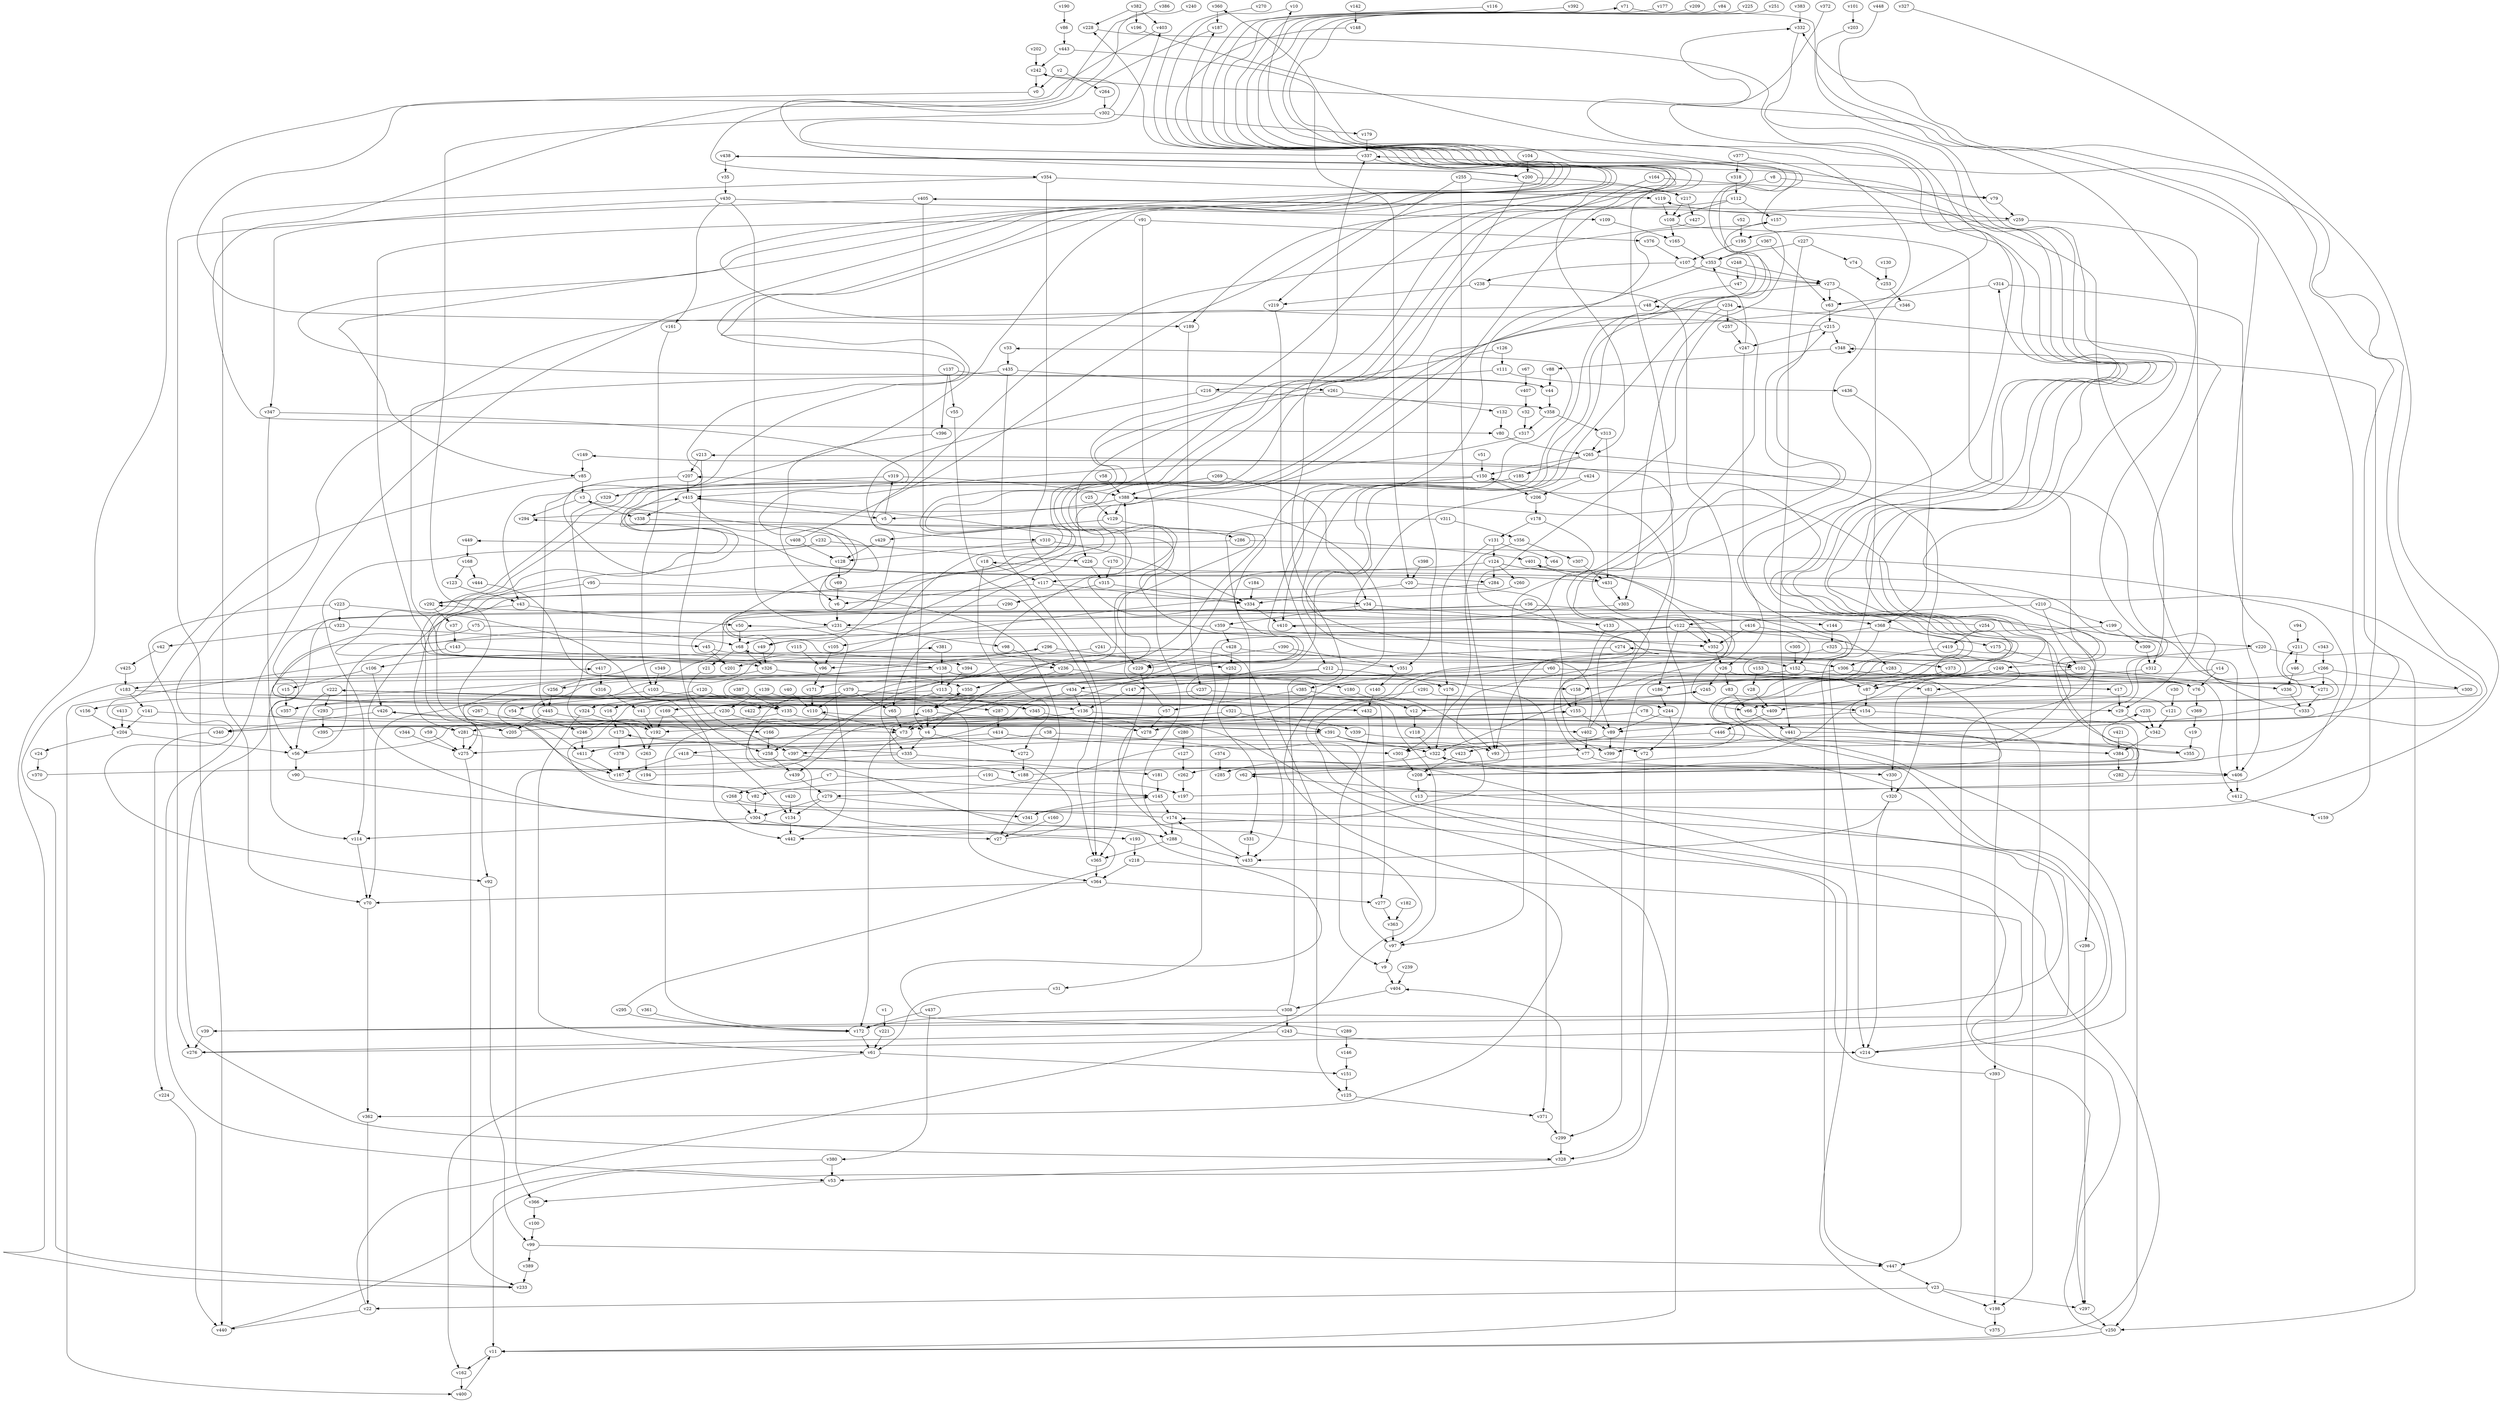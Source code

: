 // Benchmark game 664 - 450 vertices
// time_bound: 113
// targets: v262
digraph G {
    v0 [name="v0", player=0];
    v1 [name="v1", player=1];
    v2 [name="v2", player=0];
    v3 [name="v3", player=0];
    v4 [name="v4", player=0];
    v5 [name="v5", player=1];
    v6 [name="v6", player=1];
    v7 [name="v7", player=1];
    v8 [name="v8", player=1];
    v9 [name="v9", player=1];
    v10 [name="v10", player=0];
    v11 [name="v11", player=1];
    v12 [name="v12", player=1];
    v13 [name="v13", player=1];
    v14 [name="v14", player=0];
    v15 [name="v15", player=0];
    v16 [name="v16", player=1];
    v17 [name="v17", player=0];
    v18 [name="v18", player=0];
    v19 [name="v19", player=1];
    v20 [name="v20", player=0];
    v21 [name="v21", player=0];
    v22 [name="v22", player=1];
    v23 [name="v23", player=1];
    v24 [name="v24", player=1];
    v25 [name="v25", player=1];
    v26 [name="v26", player=0];
    v27 [name="v27", player=0];
    v28 [name="v28", player=1];
    v29 [name="v29", player=0];
    v30 [name="v30", player=0];
    v31 [name="v31", player=0];
    v32 [name="v32", player=1];
    v33 [name="v33", player=0];
    v34 [name="v34", player=1];
    v35 [name="v35", player=1];
    v36 [name="v36", player=1];
    v37 [name="v37", player=0];
    v38 [name="v38", player=0];
    v39 [name="v39", player=1];
    v40 [name="v40", player=0];
    v41 [name="v41", player=0];
    v42 [name="v42", player=1];
    v43 [name="v43", player=0];
    v44 [name="v44", player=1];
    v45 [name="v45", player=1];
    v46 [name="v46", player=0];
    v47 [name="v47", player=0];
    v48 [name="v48", player=1];
    v49 [name="v49", player=1];
    v50 [name="v50", player=0];
    v51 [name="v51", player=1];
    v52 [name="v52", player=1];
    v53 [name="v53", player=0];
    v54 [name="v54", player=1];
    v55 [name="v55", player=1];
    v56 [name="v56", player=0];
    v57 [name="v57", player=1];
    v58 [name="v58", player=0];
    v59 [name="v59", player=1];
    v60 [name="v60", player=0];
    v61 [name="v61", player=1];
    v62 [name="v62", player=0];
    v63 [name="v63", player=1];
    v64 [name="v64", player=0];
    v65 [name="v65", player=0];
    v66 [name="v66", player=0];
    v67 [name="v67", player=1];
    v68 [name="v68", player=0];
    v69 [name="v69", player=0];
    v70 [name="v70", player=0];
    v71 [name="v71", player=1];
    v72 [name="v72", player=1];
    v73 [name="v73", player=1];
    v74 [name="v74", player=0];
    v75 [name="v75", player=0];
    v76 [name="v76", player=0];
    v77 [name="v77", player=0];
    v78 [name="v78", player=0];
    v79 [name="v79", player=1];
    v80 [name="v80", player=0];
    v81 [name="v81", player=0];
    v82 [name="v82", player=1];
    v83 [name="v83", player=1];
    v84 [name="v84", player=0];
    v85 [name="v85", player=1];
    v86 [name="v86", player=1];
    v87 [name="v87", player=1];
    v88 [name="v88", player=1];
    v89 [name="v89", player=0];
    v90 [name="v90", player=1];
    v91 [name="v91", player=1];
    v92 [name="v92", player=0];
    v93 [name="v93", player=1];
    v94 [name="v94", player=1];
    v95 [name="v95", player=1];
    v96 [name="v96", player=0];
    v97 [name="v97", player=1];
    v98 [name="v98", player=1];
    v99 [name="v99", player=0];
    v100 [name="v100", player=1];
    v101 [name="v101", player=0];
    v102 [name="v102", player=1];
    v103 [name="v103", player=0];
    v104 [name="v104", player=1];
    v105 [name="v105", player=0];
    v106 [name="v106", player=0];
    v107 [name="v107", player=1];
    v108 [name="v108", player=0];
    v109 [name="v109", player=0];
    v110 [name="v110", player=1];
    v111 [name="v111", player=1];
    v112 [name="v112", player=0];
    v113 [name="v113", player=0];
    v114 [name="v114", player=0];
    v115 [name="v115", player=0];
    v116 [name="v116", player=0];
    v117 [name="v117", player=1];
    v118 [name="v118", player=1];
    v119 [name="v119", player=1];
    v120 [name="v120", player=0];
    v121 [name="v121", player=1];
    v122 [name="v122", player=0];
    v123 [name="v123", player=0];
    v124 [name="v124", player=0];
    v125 [name="v125", player=0];
    v126 [name="v126", player=1];
    v127 [name="v127", player=1];
    v128 [name="v128", player=1];
    v129 [name="v129", player=0];
    v130 [name="v130", player=1];
    v131 [name="v131", player=1];
    v132 [name="v132", player=0];
    v133 [name="v133", player=1];
    v134 [name="v134", player=0];
    v135 [name="v135", player=1];
    v136 [name="v136", player=1];
    v137 [name="v137", player=0];
    v138 [name="v138", player=0];
    v139 [name="v139", player=1];
    v140 [name="v140", player=0];
    v141 [name="v141", player=0];
    v142 [name="v142", player=0];
    v143 [name="v143", player=0];
    v144 [name="v144", player=0];
    v145 [name="v145", player=1];
    v146 [name="v146", player=0];
    v147 [name="v147", player=0];
    v148 [name="v148", player=1];
    v149 [name="v149", player=0];
    v150 [name="v150", player=1];
    v151 [name="v151", player=0];
    v152 [name="v152", player=1];
    v153 [name="v153", player=1];
    v154 [name="v154", player=1];
    v155 [name="v155", player=0];
    v156 [name="v156", player=1];
    v157 [name="v157", player=1];
    v158 [name="v158", player=0];
    v159 [name="v159", player=0];
    v160 [name="v160", player=0];
    v161 [name="v161", player=0];
    v162 [name="v162", player=1];
    v163 [name="v163", player=1];
    v164 [name="v164", player=0];
    v165 [name="v165", player=1];
    v166 [name="v166", player=1];
    v167 [name="v167", player=0];
    v168 [name="v168", player=1];
    v169 [name="v169", player=1];
    v170 [name="v170", player=0];
    v171 [name="v171", player=0];
    v172 [name="v172", player=1];
    v173 [name="v173", player=1];
    v174 [name="v174", player=0];
    v175 [name="v175", player=1];
    v176 [name="v176", player=0];
    v177 [name="v177", player=1];
    v178 [name="v178", player=0];
    v179 [name="v179", player=1];
    v180 [name="v180", player=0];
    v181 [name="v181", player=0];
    v182 [name="v182", player=0];
    v183 [name="v183", player=0];
    v184 [name="v184", player=0];
    v185 [name="v185", player=0];
    v186 [name="v186", player=0];
    v187 [name="v187", player=1];
    v188 [name="v188", player=1];
    v189 [name="v189", player=0];
    v190 [name="v190", player=0];
    v191 [name="v191", player=0];
    v192 [name="v192", player=0];
    v193 [name="v193", player=1];
    v194 [name="v194", player=1];
    v195 [name="v195", player=0];
    v196 [name="v196", player=0];
    v197 [name="v197", player=0];
    v198 [name="v198", player=1];
    v199 [name="v199", player=1];
    v200 [name="v200", player=0];
    v201 [name="v201", player=1];
    v202 [name="v202", player=1];
    v203 [name="v203", player=1];
    v204 [name="v204", player=1];
    v205 [name="v205", player=1];
    v206 [name="v206", player=1];
    v207 [name="v207", player=1];
    v208 [name="v208", player=0];
    v209 [name="v209", player=0];
    v210 [name="v210", player=0];
    v211 [name="v211", player=0];
    v212 [name="v212", player=1];
    v213 [name="v213", player=0];
    v214 [name="v214", player=1];
    v215 [name="v215", player=1];
    v216 [name="v216", player=1];
    v217 [name="v217", player=0];
    v218 [name="v218", player=0];
    v219 [name="v219", player=1];
    v220 [name="v220", player=1];
    v221 [name="v221", player=1];
    v222 [name="v222", player=0];
    v223 [name="v223", player=0];
    v224 [name="v224", player=1];
    v225 [name="v225", player=1];
    v226 [name="v226", player=0];
    v227 [name="v227", player=1];
    v228 [name="v228", player=1];
    v229 [name="v229", player=1];
    v230 [name="v230", player=1];
    v231 [name="v231", player=0];
    v232 [name="v232", player=0];
    v233 [name="v233", player=0];
    v234 [name="v234", player=0];
    v235 [name="v235", player=1];
    v236 [name="v236", player=1];
    v237 [name="v237", player=1];
    v238 [name="v238", player=1];
    v239 [name="v239", player=0];
    v240 [name="v240", player=0];
    v241 [name="v241", player=1];
    v242 [name="v242", player=1];
    v243 [name="v243", player=1];
    v244 [name="v244", player=0];
    v245 [name="v245", player=0];
    v246 [name="v246", player=1];
    v247 [name="v247", player=0];
    v248 [name="v248", player=0];
    v249 [name="v249", player=0];
    v250 [name="v250", player=1];
    v251 [name="v251", player=0];
    v252 [name="v252", player=0];
    v253 [name="v253", player=1];
    v254 [name="v254", player=0];
    v255 [name="v255", player=1];
    v256 [name="v256", player=0];
    v257 [name="v257", player=0];
    v258 [name="v258", player=0];
    v259 [name="v259", player=1];
    v260 [name="v260", player=0];
    v261 [name="v261", player=0];
    v262 [name="v262", player=1, target=1];
    v263 [name="v263", player=0];
    v264 [name="v264", player=1];
    v265 [name="v265", player=1];
    v266 [name="v266", player=1];
    v267 [name="v267", player=1];
    v268 [name="v268", player=1];
    v269 [name="v269", player=1];
    v270 [name="v270", player=1];
    v271 [name="v271", player=0];
    v272 [name="v272", player=1];
    v273 [name="v273", player=0];
    v274 [name="v274", player=0];
    v275 [name="v275", player=0];
    v276 [name="v276", player=1];
    v277 [name="v277", player=1];
    v278 [name="v278", player=0];
    v279 [name="v279", player=1];
    v280 [name="v280", player=0];
    v281 [name="v281", player=0];
    v282 [name="v282", player=1];
    v283 [name="v283", player=1];
    v284 [name="v284", player=1];
    v285 [name="v285", player=1];
    v286 [name="v286", player=1];
    v287 [name="v287", player=1];
    v288 [name="v288", player=1];
    v289 [name="v289", player=0];
    v290 [name="v290", player=0];
    v291 [name="v291", player=0];
    v292 [name="v292", player=1];
    v293 [name="v293", player=0];
    v294 [name="v294", player=0];
    v295 [name="v295", player=1];
    v296 [name="v296", player=1];
    v297 [name="v297", player=1];
    v298 [name="v298", player=1];
    v299 [name="v299", player=0];
    v300 [name="v300", player=0];
    v301 [name="v301", player=1];
    v302 [name="v302", player=0];
    v303 [name="v303", player=0];
    v304 [name="v304", player=0];
    v305 [name="v305", player=1];
    v306 [name="v306", player=1];
    v307 [name="v307", player=0];
    v308 [name="v308", player=0];
    v309 [name="v309", player=0];
    v310 [name="v310", player=0];
    v311 [name="v311", player=0];
    v312 [name="v312", player=1];
    v313 [name="v313", player=1];
    v314 [name="v314", player=1];
    v315 [name="v315", player=1];
    v316 [name="v316", player=0];
    v317 [name="v317", player=1];
    v318 [name="v318", player=0];
    v319 [name="v319", player=0];
    v320 [name="v320", player=1];
    v321 [name="v321", player=1];
    v322 [name="v322", player=1];
    v323 [name="v323", player=1];
    v324 [name="v324", player=1];
    v325 [name="v325", player=0];
    v326 [name="v326", player=1];
    v327 [name="v327", player=1];
    v328 [name="v328", player=0];
    v329 [name="v329", player=0];
    v330 [name="v330", player=0];
    v331 [name="v331", player=0];
    v332 [name="v332", player=0];
    v333 [name="v333", player=0];
    v334 [name="v334", player=0];
    v335 [name="v335", player=0];
    v336 [name="v336", player=1];
    v337 [name="v337", player=1];
    v338 [name="v338", player=0];
    v339 [name="v339", player=0];
    v340 [name="v340", player=0];
    v341 [name="v341", player=1];
    v342 [name="v342", player=0];
    v343 [name="v343", player=0];
    v344 [name="v344", player=1];
    v345 [name="v345", player=0];
    v346 [name="v346", player=1];
    v347 [name="v347", player=1];
    v348 [name="v348", player=0];
    v349 [name="v349", player=0];
    v350 [name="v350", player=1];
    v351 [name="v351", player=1];
    v352 [name="v352", player=1];
    v353 [name="v353", player=0];
    v354 [name="v354", player=1];
    v355 [name="v355", player=1];
    v356 [name="v356", player=1];
    v357 [name="v357", player=0];
    v358 [name="v358", player=1];
    v359 [name="v359", player=1];
    v360 [name="v360", player=0];
    v361 [name="v361", player=0];
    v362 [name="v362", player=1];
    v363 [name="v363", player=1];
    v364 [name="v364", player=0];
    v365 [name="v365", player=0];
    v366 [name="v366", player=0];
    v367 [name="v367", player=0];
    v368 [name="v368", player=0];
    v369 [name="v369", player=1];
    v370 [name="v370", player=1];
    v371 [name="v371", player=0];
    v372 [name="v372", player=0];
    v373 [name="v373", player=0];
    v374 [name="v374", player=0];
    v375 [name="v375", player=1];
    v376 [name="v376", player=1];
    v377 [name="v377", player=1];
    v378 [name="v378", player=1];
    v379 [name="v379", player=0];
    v380 [name="v380", player=0];
    v381 [name="v381", player=1];
    v382 [name="v382", player=1];
    v383 [name="v383", player=0];
    v384 [name="v384", player=0];
    v385 [name="v385", player=0];
    v386 [name="v386", player=0];
    v387 [name="v387", player=1];
    v388 [name="v388", player=1];
    v389 [name="v389", player=0];
    v390 [name="v390", player=1];
    v391 [name="v391", player=1];
    v392 [name="v392", player=1];
    v393 [name="v393", player=0];
    v394 [name="v394", player=1];
    v395 [name="v395", player=0];
    v396 [name="v396", player=0];
    v397 [name="v397", player=1];
    v398 [name="v398", player=1];
    v399 [name="v399", player=1];
    v400 [name="v400", player=0];
    v401 [name="v401", player=0];
    v402 [name="v402", player=0];
    v403 [name="v403", player=0];
    v404 [name="v404", player=1];
    v405 [name="v405", player=1];
    v406 [name="v406", player=0];
    v407 [name="v407", player=1];
    v408 [name="v408", player=0];
    v409 [name="v409", player=0];
    v410 [name="v410", player=0];
    v411 [name="v411", player=0];
    v412 [name="v412", player=1];
    v413 [name="v413", player=1];
    v414 [name="v414", player=0];
    v415 [name="v415", player=1];
    v416 [name="v416", player=0];
    v417 [name="v417", player=0];
    v418 [name="v418", player=0];
    v419 [name="v419", player=0];
    v420 [name="v420", player=1];
    v421 [name="v421", player=0];
    v422 [name="v422", player=0];
    v423 [name="v423", player=0];
    v424 [name="v424", player=0];
    v425 [name="v425", player=0];
    v426 [name="v426", player=0];
    v427 [name="v427", player=0];
    v428 [name="v428", player=0];
    v429 [name="v429", player=0];
    v430 [name="v430", player=0];
    v431 [name="v431", player=1];
    v432 [name="v432", player=1];
    v433 [name="v433", player=1];
    v434 [name="v434", player=0];
    v435 [name="v435", player=0];
    v436 [name="v436", player=1];
    v437 [name="v437", player=0];
    v438 [name="v438", player=1];
    v439 [name="v439", player=0];
    v440 [name="v440", player=0];
    v441 [name="v441", player=0];
    v442 [name="v442", player=0];
    v443 [name="v443", player=1];
    v444 [name="v444", player=0];
    v445 [name="v445", player=1];
    v446 [name="v446", player=0];
    v447 [name="v447", player=0];
    v448 [name="v448", player=1];
    v449 [name="v449", player=1];

    v0 -> v233 [constraint="t mod 3 == 1"];
    v1 -> v221;
    v2 -> v264;
    v3 -> v338;
    v4 -> v272;
    v5 -> v319;
    v6 -> v231;
    v7 -> v268;
    v8 -> v72;
    v9 -> v404;
    v10 -> v85 [constraint="t < 14"];
    v11 -> v162;
    v12 -> v118;
    v13 -> v235 [constraint="t < 9"];
    v14 -> v287 [constraint="t >= 1"];
    v15 -> v357;
    v16 -> v173;
    v17 -> v332 [constraint="t < 12"];
    v18 -> v117;
    v19 -> v355;
    v20 -> v399;
    v21 -> v397;
    v22 -> v155 [constraint="t < 11"];
    v23 -> v22;
    v24 -> v370;
    v25 -> v129;
    v26 -> v17;
    v27 -> v155 [constraint="t mod 4 == 0"];
    v28 -> v409;
    v29 -> v342;
    v30 -> v121;
    v31 -> v61;
    v32 -> v317;
    v33 -> v435;
    v34 -> v359;
    v35 -> v430;
    v36 -> v156 [constraint="t >= 5"];
    v37 -> v143;
    v38 -> v418;
    v39 -> v62 [constraint="t < 8"];
    v40 -> v110;
    v41 -> v157 [constraint="t mod 5 == 4"];
    v42 -> v425;
    v43 -> v50;
    v44 -> v358;
    v45 -> v411 [constraint="t >= 4"];
    v46 -> v336;
    v47 -> v48;
    v48 -> v92 [constraint="t >= 1"];
    v49 -> v326;
    v50 -> v68;
    v51 -> v150;
    v52 -> v195;
    v53 -> v366;
    v54 -> v246;
    v55 -> v365;
    v56 -> v155 [constraint="t >= 1"];
    v57 -> v388;
    v58 -> v388;
    v59 -> v275;
    v60 -> v76;
    v61 -> v162;
    v62 -> v215 [constraint="t < 15"];
    v63 -> v215;
    v64 -> v169 [constraint="t >= 2"];
    v65 -> v73;
    v66 -> v441;
    v67 -> v407;
    v68 -> v326;
    v69 -> v6;
    v70 -> v362;
    v71 -> v301 [constraint="t mod 4 == 3"];
    v72 -> v328;
    v73 -> v172;
    v74 -> v253;
    v75 -> v68;
    v76 -> v369;
    v77 -> v406;
    v78 -> v250;
    v79 -> v259;
    v80 -> v265;
    v81 -> v320;
    v82 -> v304;
    v83 -> v66;
    v84 -> v292 [constraint="t mod 5 == 3"];
    v85 -> v281 [constraint="t >= 1"];
    v86 -> v443;
    v87 -> v154;
    v88 -> v44;
    v89 -> v279 [constraint="t >= 2"];
    v90 -> v288 [constraint="t >= 2"];
    v91 -> v376;
    v92 -> v99;
    v93 -> v401 [constraint="t >= 4"];
    v94 -> v211;
    v95 -> v27;
    v96 -> v171;
    v97 -> v9;
    v98 -> v236;
    v99 -> v389;
    v100 -> v99;
    v101 -> v203;
    v102 -> v186;
    v103 -> v357;
    v104 -> v200;
    v105 -> v96;
    v106 -> v426;
    v107 -> v273;
    v108 -> v165;
    v109 -> v165;
    v110 -> v73 [constraint="t mod 3 == 2"];
    v111 -> v216;
    v112 -> v108;
    v113 -> v16;
    v114 -> v70;
    v115 -> v96;
    v116 -> v138 [constraint="t >= 3"];
    v117 -> v334;
    v118 -> v322;
    v119 -> v108;
    v120 -> v324;
    v121 -> v409 [constraint="t mod 4 == 1"];
    v122 -> v352;
    v123 -> v43;
    v124 -> v322 [constraint="t < 12"];
    v125 -> v371;
    v126 -> v236 [constraint="t < 8"];
    v127 -> v262;
    v128 -> v69;
    v129 -> v286;
    v130 -> v253;
    v131 -> v64;
    v132 -> v80;
    v133 -> v155;
    v134 -> v442;
    v135 -> v391;
    v136 -> v339;
    v137 -> v44;
    v138 -> v362 [constraint="t mod 5 == 2"];
    v139 -> v230;
    v140 -> v432;
    v141 -> v355 [constraint="t >= 2"];
    v142 -> v148;
    v143 -> v326;
    v144 -> v325;
    v145 -> v174;
    v146 -> v151;
    v147 -> v136;
    v148 -> v53 [constraint="t mod 4 == 2"];
    v149 -> v85;
    v150 -> v43;
    v151 -> v125;
    v152 -> v299;
    v153 -> v28;
    v154 -> v198;
    v155 -> v89;
    v156 -> v204;
    v157 -> v244 [constraint="t mod 5 == 4"];
    v158 -> v381 [constraint="t < 6"];
    v159 -> v348;
    v160 -> v27;
    v161 -> v103;
    v162 -> v400;
    v163 -> v4;
    v164 -> v265;
    v165 -> v353;
    v166 -> v258;
    v167 -> v82;
    v168 -> v444;
    v169 -> v192;
    v170 -> v315;
    v171 -> v110;
    v172 -> v61;
    v173 -> v378;
    v174 -> v350 [constraint="t < 14"];
    v175 -> v102;
    v176 -> v322;
    v177 -> v145 [constraint="t < 14"];
    v178 -> v131;
    v179 -> v337;
    v180 -> v12;
    v181 -> v145;
    v182 -> v363;
    v183 -> v409 [constraint="t mod 2 == 0"];
    v184 -> v334;
    v185 -> v394 [constraint="t >= 4"];
    v186 -> v244;
    v187 -> v200 [constraint="t < 5"];
    v188 -> v119 [constraint="t >= 4"];
    v189 -> v237;
    v190 -> v86;
    v191 -> v197;
    v192 -> v263;
    v193 -> v218;
    v194 -> v294 [constraint="t >= 5"];
    v195 -> v107;
    v196 -> v77 [constraint="t >= 3"];
    v197 -> v449 [constraint="t mod 5 == 2"];
    v198 -> v375;
    v199 -> v135 [constraint="t mod 4 == 1"];
    v200 -> v4 [constraint="t >= 4"];
    v201 -> v106 [constraint="t mod 3 == 1"];
    v202 -> v242;
    v203 -> v271 [constraint="t mod 3 == 1"];
    v204 -> v56;
    v205 -> v332 [constraint="t >= 1"];
    v206 -> v178;
    v207 -> v415;
    v208 -> v388 [constraint="t mod 3 == 1"];
    v209 -> v68 [constraint="t < 12"];
    v210 -> v122;
    v211 -> v46;
    v212 -> v169 [constraint="t < 15"];
    v213 -> v207;
    v214 -> v405 [constraint="t < 11"];
    v215 -> v228 [constraint="t >= 2"];
    v216 -> v358;
    v217 -> v108;
    v218 -> v297 [constraint="t >= 4"];
    v219 -> v212;
    v220 -> v250;
    v221 -> v61;
    v222 -> v56;
    v223 -> v323;
    v224 -> v440;
    v225 -> v373 [constraint="t >= 1"];
    v226 -> v315;
    v227 -> v353;
    v228 -> v214 [constraint="t >= 3"];
    v229 -> v365;
    v230 -> v281;
    v231 -> v98;
    v232 -> v114;
    v233 -> v417 [constraint="t mod 5 == 1"];
    v234 -> v220 [constraint="t >= 5"];
    v235 -> v342;
    v236 -> v350;
    v237 -> v154;
    v238 -> v219;
    v239 -> v404;
    v240 -> v354 [constraint="t < 14"];
    v241 -> v96;
    v242 -> v66 [constraint="t >= 1"];
    v243 -> v276;
    v244 -> v89;
    v245 -> v12 [constraint="t mod 5 == 0"];
    v246 -> v192 [constraint="t mod 5 == 4"];
    v247 -> v26;
    v248 -> v47;
    v249 -> v330;
    v250 -> v174 [constraint="t >= 3"];
    v251 -> v144 [constraint="t mod 2 == 0"];
    v252 -> v331;
    v253 -> v346;
    v254 -> v3 [constraint="t < 12"];
    v255 -> v93;
    v256 -> v87 [constraint="t < 8"];
    v257 -> v247;
    v258 -> v439;
    v259 -> v195;
    v260 -> v105 [constraint="t < 8"];
    v261 -> v226;
    v262 -> v197;
    v263 -> v194;
    v264 -> v302;
    v265 -> v185;
    v266 -> v271;
    v267 -> v246;
    v268 -> v39 [constraint="t >= 2"];
    v269 -> v388;
    v270 -> v44 [constraint="t mod 2 == 1"];
    v271 -> v213 [constraint="t < 13"];
    v272 -> v188;
    v273 -> v373 [constraint="t < 8"];
    v274 -> v152;
    v275 -> v233;
    v276 -> v322 [constraint="t < 10"];
    v277 -> v363;
    v278 -> v73 [constraint="t mod 4 == 0"];
    v279 -> v341;
    v280 -> v127;
    v281 -> v442 [constraint="t mod 4 == 1"];
    v282 -> v406 [constraint="t >= 4"];
    v283 -> v412;
    v284 -> v193 [constraint="t mod 2 == 1"];
    v285 -> v274 [constraint="t mod 4 == 2"];
    v286 -> v335;
    v287 -> v414;
    v288 -> v365;
    v289 -> v222 [constraint="t >= 1"];
    v290 -> v328 [constraint="t < 9"];
    v291 -> v29;
    v292 -> v37;
    v293 -> v18 [constraint="t mod 3 == 1"];
    v294 -> v10 [constraint="t >= 5"];
    v295 -> v415 [constraint="t < 13"];
    v296 -> v252;
    v297 -> v250;
    v298 -> v297;
    v299 -> v328;
    v300 -> v314 [constraint="t < 11"];
    v301 -> v208;
    v302 -> v242 [constraint="t mod 3 == 2"];
    v303 -> v391 [constraint="t < 6"];
    v304 -> v114;
    v305 -> v152;
    v306 -> v158;
    v307 -> v431;
    v308 -> v337;
    v309 -> v312;
    v310 -> v128;
    v311 -> v433;
    v312 -> v183 [constraint="t >= 4"];
    v313 -> v265;
    v314 -> v63;
    v315 -> v334;
    v316 -> v41;
    v317 -> v306 [constraint="t >= 5"];
    v318 -> v112;
    v319 -> v388;
    v320 -> v433 [constraint="t < 7"];
    v321 -> v391;
    v322 -> v285;
    v323 -> v45;
    v324 -> v192;
    v325 -> v93;
    v326 -> v256;
    v327 -> v341 [constraint="t mod 2 == 0"];
    v328 -> v53;
    v329 -> v263;
    v330 -> v320;
    v331 -> v433;
    v332 -> v76 [constraint="t >= 5"];
    v333 -> v234 [constraint="t mod 4 == 2"];
    v334 -> v410;
    v335 -> v173 [constraint="t >= 2"];
    v336 -> v333;
    v337 -> v403 [constraint="t mod 4 == 0"];
    v338 -> v54 [constraint="t < 12"];
    v339 -> v208 [constraint="t mod 3 == 0"];
    v340 -> v360 [constraint="t >= 1"];
    v341 -> v145 [constraint="t mod 2 == 1"];
    v342 -> v384;
    v343 -> v266;
    v344 -> v275;
    v345 -> v278;
    v346 -> v368 [constraint="t < 15"];
    v347 -> v415 [constraint="t mod 2 == 0"];
    v348 -> v88;
    v349 -> v103;
    v350 -> v163;
    v351 -> v438 [constraint="t >= 5"];
    v352 -> v26;
    v353 -> v351;
    v354 -> v119;
    v355 -> v438 [constraint="t >= 1"];
    v356 -> v307;
    v357 -> v245 [constraint="t >= 4"];
    v358 -> v317;
    v359 -> v352;
    v360 -> v187;
    v361 -> v172;
    v362 -> v22;
    v363 -> v97;
    v364 -> v70;
    v365 -> v364;
    v366 -> v100;
    v367 -> v63;
    v368 -> v31;
    v369 -> v19;
    v370 -> v426 [constraint="t < 14"];
    v371 -> v299;
    v372 -> v399 [constraint="t mod 3 == 2"];
    v373 -> v87;
    v374 -> v285;
    v375 -> v48 [constraint="t mod 4 == 0"];
    v376 -> v107;
    v377 -> v312;
    v378 -> v167;
    v379 -> v422;
    v380 -> v53;
    v381 -> v138;
    v382 -> v228;
    v383 -> v332;
    v384 -> v282;
    v385 -> v57;
    v386 -> v80 [constraint="t < 13"];
    v387 -> v135;
    v388 -> v385;
    v389 -> v233;
    v390 -> v351;
    v391 -> v397;
    v392 -> v138 [constraint="t mod 5 == 0"];
    v393 -> v410 [constraint="t >= 3"];
    v394 -> v415 [constraint="t >= 3"];
    v395 -> v337 [constraint="t < 11"];
    v396 -> v6;
    v397 -> v188 [constraint="t mod 3 == 1"];
    v398 -> v20;
    v399 -> v207 [constraint="t >= 5"];
    v400 -> v11;
    v401 -> v431;
    v402 -> v150;
    v403 -> v189 [constraint="t >= 5"];
    v404 -> v308;
    v405 -> v440;
    v406 -> v412;
    v407 -> v32;
    v408 -> v71 [constraint="t mod 5 == 1"];
    v409 -> v446;
    v410 -> v149 [constraint="t mod 4 == 0"];
    v411 -> v33 [constraint="t < 14"];
    v412 -> v159;
    v413 -> v204;
    v414 -> v301;
    v415 -> v34 [constraint="t mod 5 == 2"];
    v416 -> v352;
    v417 -> v316;
    v418 -> v11 [constraint="t >= 1"];
    v419 -> v306;
    v420 -> v134;
    v421 -> v384;
    v422 -> v292 [constraint="t >= 1"];
    v423 -> v208;
    v424 -> v284 [constraint="t >= 3"];
    v425 -> v183;
    v426 -> v340;
    v427 -> v310 [constraint="t mod 5 == 4"];
    v428 -> v252;
    v429 -> v128;
    v430 -> v161;
    v431 -> v187 [constraint="t >= 2"];
    v432 -> v296 [constraint="t < 12"];
    v433 -> v174;
    v434 -> v136;
    v435 -> v365;
    v436 -> v368;
    v437 -> v380;
    v438 -> v35;
    v439 -> v279;
    v440 -> v110 [constraint="t mod 4 == 2"];
    v441 -> v211 [constraint="t mod 5 == 4"];
    v442 -> v50;
    v443 -> v20;
    v444 -> v158 [constraint="t mod 4 == 0"];
    v445 -> v166;
    v446 -> v384;
    v447 -> v23;
    v448 -> v262 [constraint="t mod 3 == 2"];
    v449 -> v168;
    v315 -> v290;
    v295 -> v172;
    v348 -> v348;
    v435 -> v205;
    v120 -> v135;
    v325 -> v102;
    v411 -> v167;
    v367 -> v353;
    v45 -> v201;
    v304 -> v27;
    v135 -> v340;
    v254 -> v419;
    v359 -> v428;
    v158 -> v155;
    v124 -> v352;
    v434 -> v97;
    v217 -> v427;
    v241 -> v125;
    v23 -> v297;
    v8 -> v79;
    v308 -> v172;
    v222 -> v293;
    v172 -> v163;
    v273 -> v447;
    v308 -> v243;
    v215 -> v348;
    v388 -> v5;
    v320 -> v214;
    v435 -> v261;
    v289 -> v146;
    v77 -> v62;
    v113 -> v277;
    v141 -> v204;
    v265 -> v150;
    v234 -> v257;
    v246 -> v411;
    v391 -> v322;
    v402 -> v77;
    v368 -> v214;
    v443 -> v242;
    v215 -> v247;
    v95 -> v292;
    v117 -> v6;
    v382 -> v196;
    v256 -> v445;
    v223 -> v442;
    v359 -> v49;
    v268 -> v304;
    v89 -> v399;
    v131 -> v124;
    v273 -> v63;
    v335 -> v181;
    v426 -> v167;
    v354 -> v229;
    v437 -> v172;
    v113 -> v345;
    v4 -> v335;
    v424 -> v206;
    v121 -> v342;
    v250 -> v11;
    v269 -> v34;
    v419 -> v406;
    v68 -> v21;
    v364 -> v277;
    v428 -> v373;
    v391 -> v72;
    v249 -> v76;
    v43 -> v281;
    v279 -> v134;
    v242 -> v0;
    v138 -> v371;
    v368 -> v175;
    v137 -> v396;
    v204 -> v24;
    v169 -> v134;
    v61 -> v151;
    v22 -> v440;
    v255 -> v217;
    v183 -> v141;
    v152 -> v393;
    v56 -> v90;
    v379 -> v65;
    v78 -> v278;
    v18 -> v272;
    v296 -> v201;
    v321 -> v439;
    v232 -> v226;
    v38 -> v97;
    v131 -> v176;
    v41 -> v192;
    v431 -> v303;
    v388 -> v129;
    v271 -> v333;
    v111 -> v436;
    v430 -> v347;
    v430 -> v109;
    v200 -> v217;
    v238 -> v66;
    v391 -> v93;
    v2 -> v0;
    v434 -> v163;
    v319 -> v329;
    v138 -> v70;
    v382 -> v403;
    v208 -> v13;
    v14 -> v76;
    v143 -> v400;
    v380 -> v11;
    v102 -> v336;
    v174 -> v288;
    v85 -> v3;
    v126 -> v111;
    v36 -> v231;
    v408 -> v128;
    v216 -> v49;
    v394 -> v113;
    v306 -> v76;
    v122 -> v186;
    v112 -> v157;
    v99 -> v447;
    v311 -> v356;
    v207 -> v445;
    v60 -> v434;
    v445 -> v205;
    v324 -> v61;
    v310 -> v334;
    v124 -> v284;
    v163 -> v402;
    v103 -> v136;
    v107 -> v238;
    v337 -> v200;
    v106 -> v15;
    v122 -> v283;
    v178 -> v97;
    v91 -> v288;
    v153 -> v81;
    v402 -> v68;
    v213 -> v258;
    v23 -> v198;
    v286 -> v401;
    v150 -> v206;
    v112 -> v189;
    v124 -> v260;
    v351 -> v140;
    v223 -> v276;
    v122 -> v89;
    v293 -> v395;
    v430 -> v231;
    v390 -> v229;
    v236 -> v180;
    v432 -> v9;
    v415 -> v338;
    v26 -> v245;
    v20 -> v334;
    v230 -> v73;
    v274 -> v229;
    v220 -> v249;
    v39 -> v276;
    v279 -> v304;
    v405 -> v259;
    v283 -> v158;
    v377 -> v318;
    v17 -> v29;
    v222 -> v135;
    v168 -> v123;
    v91 -> v92;
    v405 -> v4;
    v36 -> v298;
    v281 -> v275;
    v244 -> v11;
    v210 -> v102;
    v302 -> v179;
    v247 -> v353;
    v314 -> v406;
    v302 -> v411;
    v243 -> v214;
    v353 -> v273;
    v323 -> v42;
    v266 -> v81;
    v265 -> v87;
    v199 -> v309;
    v379 -> v345;
    v416 -> v152;
    v227 -> v441;
    v34 -> v133;
    v259 -> v29;
    v108 -> v447;
    v266 -> v300;
    v261 -> v132;
    v154 -> v89;
    v26 -> v83;
    v379 -> v110;
    v138 -> v113;
    v322 -> v330;
    v347 -> v114;
    v288 -> v433;
    v414 -> v275;
    v191 -> v82;
    v354 -> v70;
    v124 -> v117;
    v122 -> v65;
    v113 -> v258;
    v393 -> v198;
    v136 -> v192;
    v212 -> v147;
    v227 -> v74;
    v237 -> v275;
    v358 -> v313;
    v129 -> v429;
    v222 -> v432;
    v234 -> v303;
    v3 -> v294;
    v249 -> v171;
    v75 -> v56;
    v415 -> v5;
    v150 -> v410;
    v212 -> v176;
    v248 -> v273;
    v418 -> v167;
    v164 -> v79;
    v210 -> v199;
    v255 -> v219;
    v291 -> v73;
    v340 -> v224;
    v326 -> v350;
    v231 -> v56;
    v137 -> v55;
    v139 -> v364;
    v313 -> v431;
    v385 -> v93;
    v299 -> v404;
    v7 -> v145;
    v218 -> v364;
    v57 -> v278;
    v356 -> v301;
    v446 -> v423;
    v335 -> v366;
    v428 -> v4;
}
